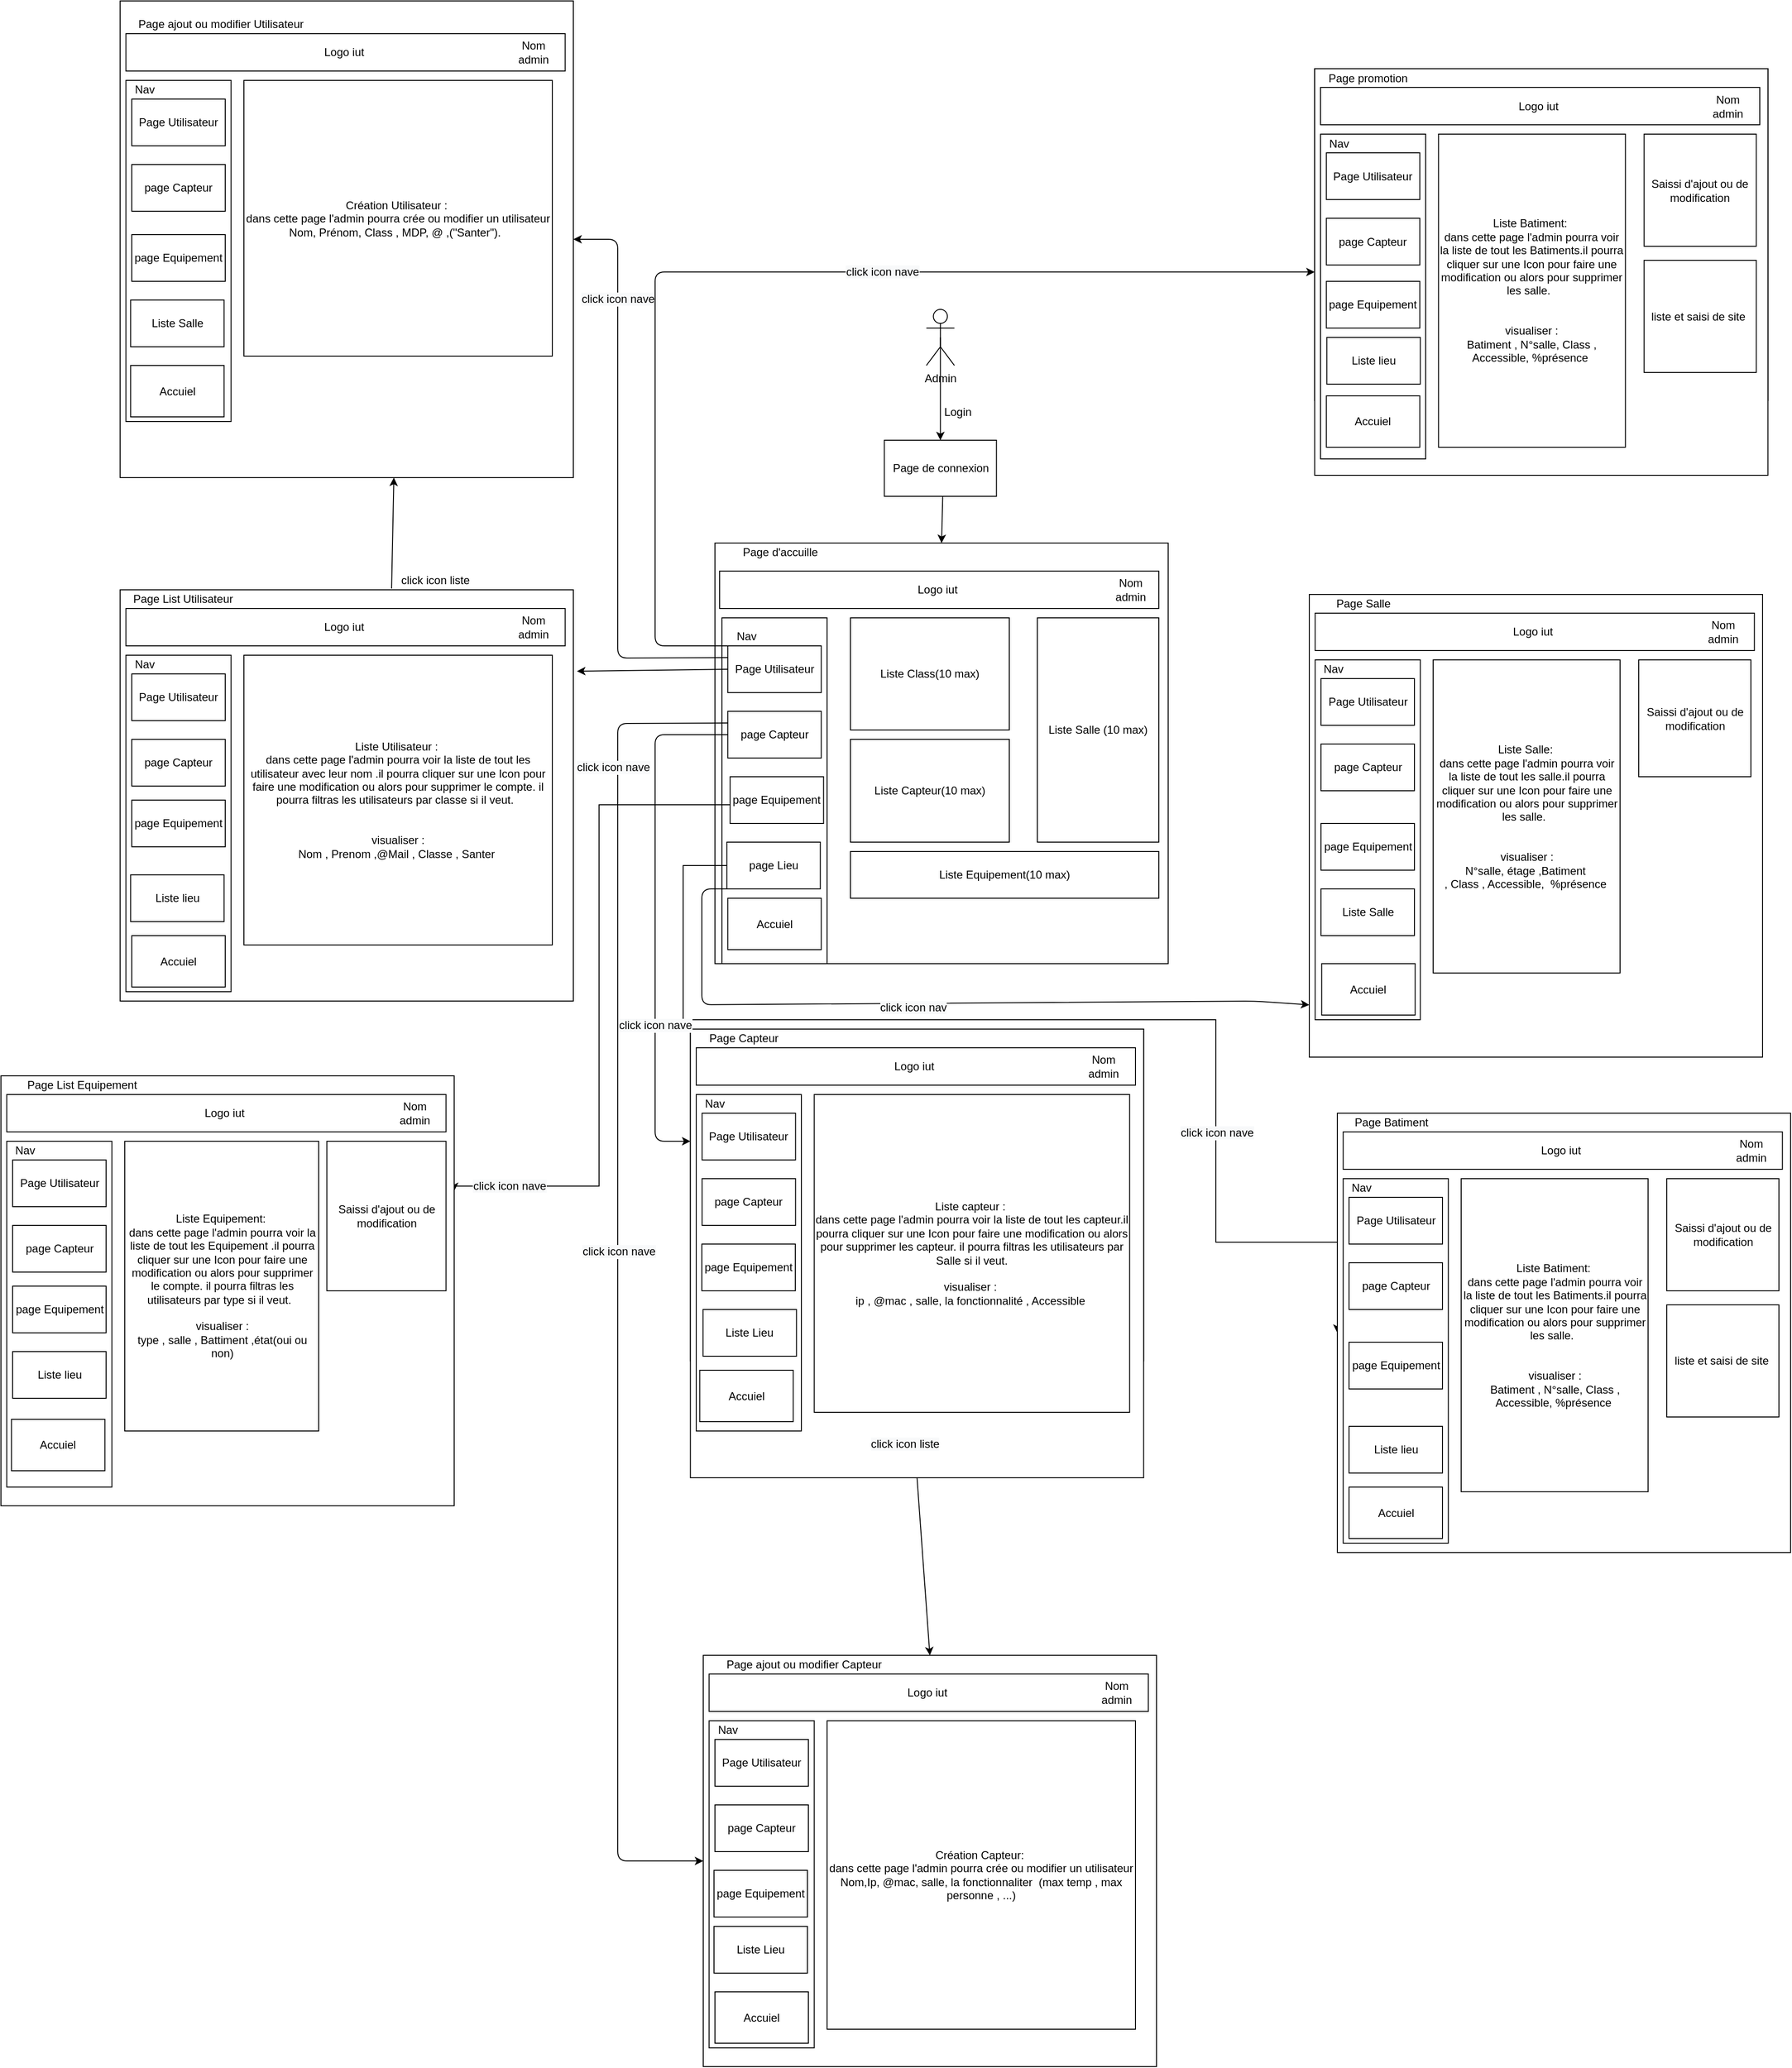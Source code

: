 <mxfile version="14.4.9" type="github" pages="2">
  <diagram id="ARH5aImlDJQzNbsXuoi2" name="Page-1">
    <mxGraphModel dx="2858" dy="2303" grid="1" gridSize="10" guides="1" tooltips="1" connect="1" arrows="1" fold="1" page="1" pageScale="1" pageWidth="827" pageHeight="1169" math="0" shadow="0">
      <root>
        <mxCell id="0" />
        <mxCell id="1" parent="0" />
        <mxCell id="mvBOg-nYU6NL9uwTwKON-1" value="Admin" style="shape=umlActor;verticalLabelPosition=bottom;verticalAlign=top;html=1;outlineConnect=0;" parent="1" vertex="1">
          <mxGeometry x="410.25" y="-60" width="30" height="60" as="geometry" />
        </mxCell>
        <mxCell id="mvBOg-nYU6NL9uwTwKON-2" value="" style="endArrow=classic;html=1;exitX=0.5;exitY=0.5;exitDx=0;exitDy=0;exitPerimeter=0;entryX=0.5;entryY=0;entryDx=0;entryDy=0;" parent="1" source="mvBOg-nYU6NL9uwTwKON-1" target="mvBOg-nYU6NL9uwTwKON-3" edge="1">
          <mxGeometry width="50" height="50" relative="1" as="geometry">
            <mxPoint x="420.25" y="350" as="sourcePoint" />
            <mxPoint x="425.25" y="80" as="targetPoint" />
          </mxGeometry>
        </mxCell>
        <mxCell id="mvBOg-nYU6NL9uwTwKON-3" value="" style="rounded=0;whiteSpace=wrap;html=1;" parent="1" vertex="1">
          <mxGeometry x="365.25" y="80" width="120" height="60" as="geometry" />
        </mxCell>
        <mxCell id="mvBOg-nYU6NL9uwTwKON-4" value="Page de connexion&amp;nbsp;" style="text;html=1;strokeColor=none;fillColor=none;align=center;verticalAlign=middle;whiteSpace=wrap;rounded=0;" parent="1" vertex="1">
          <mxGeometry x="365.25" y="80" width="125" height="60" as="geometry" />
        </mxCell>
        <mxCell id="mvBOg-nYU6NL9uwTwKON-5" value="Login" style="text;html=1;strokeColor=none;fillColor=none;align=center;verticalAlign=middle;whiteSpace=wrap;rounded=0;" parent="1" vertex="1">
          <mxGeometry x="424.25" y="40" width="40" height="20" as="geometry" />
        </mxCell>
        <mxCell id="mvBOg-nYU6NL9uwTwKON-6" value="" style="rounded=0;whiteSpace=wrap;html=1;" parent="1" vertex="1">
          <mxGeometry x="184" y="190" width="485" height="450" as="geometry" />
        </mxCell>
        <mxCell id="mvBOg-nYU6NL9uwTwKON-7" value="" style="endArrow=classic;html=1;exitX=0.5;exitY=1;exitDx=0;exitDy=0;entryX=0.5;entryY=0;entryDx=0;entryDy=0;" parent="1" source="mvBOg-nYU6NL9uwTwKON-4" target="mvBOg-nYU6NL9uwTwKON-6" edge="1">
          <mxGeometry width="50" height="50" relative="1" as="geometry">
            <mxPoint x="390" y="430" as="sourcePoint" />
            <mxPoint x="440" y="380" as="targetPoint" />
          </mxGeometry>
        </mxCell>
        <mxCell id="mvBOg-nYU6NL9uwTwKON-8" value="" style="rounded=0;whiteSpace=wrap;html=1;" parent="1" vertex="1">
          <mxGeometry x="191.5" y="270" width="112.5" height="370" as="geometry" />
        </mxCell>
        <mxCell id="mvBOg-nYU6NL9uwTwKON-9" value="Page d&#39;accuille" style="text;html=1;strokeColor=none;fillColor=none;align=center;verticalAlign=middle;whiteSpace=wrap;rounded=0;" parent="1" vertex="1">
          <mxGeometry x="209" y="190" width="90" height="20" as="geometry" />
        </mxCell>
        <mxCell id="mvBOg-nYU6NL9uwTwKON-10" value="Nav" style="text;html=1;strokeColor=none;fillColor=none;align=center;verticalAlign=middle;whiteSpace=wrap;rounded=0;" parent="1" vertex="1">
          <mxGeometry x="197.75" y="280" width="40" height="20" as="geometry" />
        </mxCell>
        <mxCell id="mvBOg-nYU6NL9uwTwKON-11" value="Page Utilisateur" style="rounded=0;whiteSpace=wrap;html=1;" parent="1" vertex="1">
          <mxGeometry x="197.75" y="300" width="100" height="50" as="geometry" />
        </mxCell>
        <mxCell id="mvBOg-nYU6NL9uwTwKON-12" value="page Capteur" style="rounded=0;whiteSpace=wrap;html=1;" parent="1" vertex="1">
          <mxGeometry x="197.75" y="370" width="100" height="50" as="geometry" />
        </mxCell>
        <mxCell id="hwvQYhv3dfhFRNOniil5-197" style="edgeStyle=orthogonalEdgeStyle;rounded=0;orthogonalLoop=1;jettySize=auto;html=1;entryX=0;entryY=0.5;entryDx=0;entryDy=0;" parent="1" source="mvBOg-nYU6NL9uwTwKON-13" target="hwvQYhv3dfhFRNOniil5-185" edge="1">
          <mxGeometry relative="1" as="geometry">
            <Array as="points">
              <mxPoint x="150" y="535" />
              <mxPoint x="150" y="700" />
              <mxPoint x="720" y="700" />
              <mxPoint x="720" y="938" />
              <mxPoint x="850" y="938" />
            </Array>
          </mxGeometry>
        </mxCell>
        <mxCell id="hwvQYhv3dfhFRNOniil5-198" value="&lt;span style=&quot;font-size: 12px ; background-color: rgb(248 , 249 , 250)&quot;&gt;click icon nave&lt;/span&gt;" style="edgeLabel;html=1;align=center;verticalAlign=middle;resizable=0;points=[];" parent="hwvQYhv3dfhFRNOniil5-197" vertex="1" connectable="0">
          <mxGeometry x="0.447" y="1" relative="1" as="geometry">
            <mxPoint as="offset" />
          </mxGeometry>
        </mxCell>
        <mxCell id="mvBOg-nYU6NL9uwTwKON-13" value="page Lieu" style="rounded=0;whiteSpace=wrap;html=1;" parent="1" vertex="1">
          <mxGeometry x="196.75" y="510" width="100" height="50" as="geometry" />
        </mxCell>
        <mxCell id="mvBOg-nYU6NL9uwTwKON-14" value="Liste Class(10 max)" style="rounded=0;whiteSpace=wrap;html=1;" parent="1" vertex="1">
          <mxGeometry x="329" y="270" width="170" height="120" as="geometry" />
        </mxCell>
        <mxCell id="mvBOg-nYU6NL9uwTwKON-15" value="Liste Salle (10 max)" style="rounded=0;whiteSpace=wrap;html=1;" parent="1" vertex="1">
          <mxGeometry x="529" y="270" width="130" height="240" as="geometry" />
        </mxCell>
        <mxCell id="mvBOg-nYU6NL9uwTwKON-16" value="Liste Capteur(10 max)" style="rounded=0;whiteSpace=wrap;html=1;" parent="1" vertex="1">
          <mxGeometry x="329" y="400" width="170" height="110" as="geometry" />
        </mxCell>
        <mxCell id="mvBOg-nYU6NL9uwTwKON-18" value="Logo iut&amp;nbsp;" style="rounded=0;whiteSpace=wrap;html=1;" parent="1" vertex="1">
          <mxGeometry x="189" y="220" width="470" height="40" as="geometry" />
        </mxCell>
        <mxCell id="mvBOg-nYU6NL9uwTwKON-19" value="Nom admin" style="text;html=1;strokeColor=none;fillColor=none;align=center;verticalAlign=middle;whiteSpace=wrap;rounded=0;" parent="1" vertex="1">
          <mxGeometry x="609" y="230" width="40" height="20" as="geometry" />
        </mxCell>
        <mxCell id="mvBOg-nYU6NL9uwTwKON-20" value="" style="endArrow=classic;html=1;exitX=0;exitY=0.5;exitDx=0;exitDy=0;entryX=1.008;entryY=0.198;entryDx=0;entryDy=0;entryPerimeter=0;" parent="1" source="mvBOg-nYU6NL9uwTwKON-11" target="hwvQYhv3dfhFRNOniil5-2" edge="1">
          <mxGeometry width="50" height="50" relative="1" as="geometry">
            <mxPoint x="390" y="520" as="sourcePoint" />
            <mxPoint x="30" y="390" as="targetPoint" />
          </mxGeometry>
        </mxCell>
        <mxCell id="mvBOg-nYU6NL9uwTwKON-21" value="" style="rounded=0;whiteSpace=wrap;html=1;" parent="1" vertex="1">
          <mxGeometry x="-452.5" y="240" width="485" height="355" as="geometry" />
        </mxCell>
        <mxCell id="mvBOg-nYU6NL9uwTwKON-22" value="" style="rounded=0;whiteSpace=wrap;html=1;" parent="1" vertex="1">
          <mxGeometry x="-446.25" y="310" width="112.5" height="240" as="geometry" />
        </mxCell>
        <mxCell id="mvBOg-nYU6NL9uwTwKON-23" value="Page Utilisateur" style="text;html=1;strokeColor=none;fillColor=none;align=center;verticalAlign=middle;whiteSpace=wrap;rounded=0;" parent="1" vertex="1">
          <mxGeometry x="-440" y="240" width="90" height="20" as="geometry" />
        </mxCell>
        <mxCell id="mvBOg-nYU6NL9uwTwKON-24" value="Nav" style="text;html=1;strokeColor=none;fillColor=none;align=center;verticalAlign=middle;whiteSpace=wrap;rounded=0;" parent="1" vertex="1">
          <mxGeometry x="-446.25" y="310" width="40" height="20" as="geometry" />
        </mxCell>
        <mxCell id="mvBOg-nYU6NL9uwTwKON-25" value="Page Utilisateur" style="rounded=0;whiteSpace=wrap;html=1;" parent="1" vertex="1">
          <mxGeometry x="-440" y="330" width="100" height="50" as="geometry" />
        </mxCell>
        <mxCell id="mvBOg-nYU6NL9uwTwKON-26" value="page Capteur" style="rounded=0;whiteSpace=wrap;html=1;" parent="1" vertex="1">
          <mxGeometry x="-440" y="400" width="100" height="50" as="geometry" />
        </mxCell>
        <mxCell id="mvBOg-nYU6NL9uwTwKON-27" value="Liste Salle" style="rounded=0;whiteSpace=wrap;html=1;" parent="1" vertex="1">
          <mxGeometry x="-440" y="480" width="100" height="50" as="geometry" />
        </mxCell>
        <mxCell id="mvBOg-nYU6NL9uwTwKON-28" value="Liste Utilisateur :&amp;nbsp;&lt;br&gt;dans cette page l&#39;admin pourra voir la liste de tout les utilisateur .il pourra cliquer sur une Icon pour faire une modification ou alors pour supprimer le compte. il pourra filtras les utilisateurs par classe si il veut.&amp;nbsp;&amp;nbsp;" style="rounded=0;whiteSpace=wrap;html=1;" parent="1" vertex="1">
          <mxGeometry x="-320" y="310" width="200" height="240" as="geometry" />
        </mxCell>
        <mxCell id="mvBOg-nYU6NL9uwTwKON-31" value="Logo iut&amp;nbsp;" style="rounded=0;whiteSpace=wrap;html=1;" parent="1" vertex="1">
          <mxGeometry x="-446.25" y="260" width="470" height="40" as="geometry" />
        </mxCell>
        <mxCell id="mvBOg-nYU6NL9uwTwKON-32" value="Nom admin" style="text;html=1;strokeColor=none;fillColor=none;align=center;verticalAlign=middle;whiteSpace=wrap;rounded=0;" parent="1" vertex="1">
          <mxGeometry x="-30" y="270" width="40" height="20" as="geometry" />
        </mxCell>
        <mxCell id="hwvQYhv3dfhFRNOniil5-1" value="Saissi d&#39;ajout ou de modification" style="rounded=0;whiteSpace=wrap;html=1;" parent="1" vertex="1">
          <mxGeometry x="-100" y="310" width="120" height="50" as="geometry" />
        </mxCell>
        <mxCell id="hwvQYhv3dfhFRNOniil5-2" value="" style="rounded=0;whiteSpace=wrap;html=1;" parent="1" vertex="1">
          <mxGeometry x="-452.5" y="240" width="485" height="440" as="geometry" />
        </mxCell>
        <mxCell id="hwvQYhv3dfhFRNOniil5-3" value="" style="rounded=0;whiteSpace=wrap;html=1;" parent="1" vertex="1">
          <mxGeometry x="-446.25" y="310" width="112.5" height="360" as="geometry" />
        </mxCell>
        <mxCell id="hwvQYhv3dfhFRNOniil5-4" value="Page List Utilisateur" style="text;html=1;strokeColor=none;fillColor=none;align=center;verticalAlign=middle;whiteSpace=wrap;rounded=0;" parent="1" vertex="1">
          <mxGeometry x="-440" y="240" width="110" height="20" as="geometry" />
        </mxCell>
        <mxCell id="hwvQYhv3dfhFRNOniil5-5" value="Nav" style="text;html=1;strokeColor=none;fillColor=none;align=center;verticalAlign=middle;whiteSpace=wrap;rounded=0;" parent="1" vertex="1">
          <mxGeometry x="-446.25" y="310" width="40" height="20" as="geometry" />
        </mxCell>
        <mxCell id="hwvQYhv3dfhFRNOniil5-6" value="Page Utilisateur" style="rounded=0;whiteSpace=wrap;html=1;" parent="1" vertex="1">
          <mxGeometry x="-440" y="330" width="100" height="50" as="geometry" />
        </mxCell>
        <mxCell id="hwvQYhv3dfhFRNOniil5-7" value="page Capteur" style="rounded=0;whiteSpace=wrap;html=1;" parent="1" vertex="1">
          <mxGeometry x="-440" y="400" width="100" height="50" as="geometry" />
        </mxCell>
        <mxCell id="hwvQYhv3dfhFRNOniil5-8" value="Liste lieu" style="rounded=0;whiteSpace=wrap;html=1;" parent="1" vertex="1">
          <mxGeometry x="-441.25" y="545" width="100" height="50" as="geometry" />
        </mxCell>
        <mxCell id="hwvQYhv3dfhFRNOniil5-9" value="Liste Utilisateur :&amp;nbsp;&lt;br&gt;dans cette page l&#39;admin pourra voir la liste de tout les utilisateur avec leur nom .il pourra cliquer sur une Icon pour faire une modification ou alors pour supprimer le compte. il pourra filtras les utilisateurs par classe si il veut.&amp;nbsp;&amp;nbsp;&lt;br&gt;&lt;br&gt;&lt;br&gt;visualiser :&lt;br&gt;Nom , Prenom ,@Mail , Classe , Santer&amp;nbsp;" style="rounded=0;whiteSpace=wrap;html=1;" parent="1" vertex="1">
          <mxGeometry x="-320" y="310" width="330" height="310" as="geometry" />
        </mxCell>
        <mxCell id="hwvQYhv3dfhFRNOniil5-10" value="Logo iut&amp;nbsp;" style="rounded=0;whiteSpace=wrap;html=1;" parent="1" vertex="1">
          <mxGeometry x="-446.25" y="260" width="470" height="40" as="geometry" />
        </mxCell>
        <mxCell id="hwvQYhv3dfhFRNOniil5-11" value="Nom admin" style="text;html=1;strokeColor=none;fillColor=none;align=center;verticalAlign=middle;whiteSpace=wrap;rounded=0;" parent="1" vertex="1">
          <mxGeometry x="-30" y="270" width="40" height="20" as="geometry" />
        </mxCell>
        <mxCell id="hwvQYhv3dfhFRNOniil5-13" value="" style="rounded=0;whiteSpace=wrap;html=1;" parent="1" vertex="1">
          <mxGeometry x="157.75" y="710" width="485" height="355" as="geometry" />
        </mxCell>
        <mxCell id="hwvQYhv3dfhFRNOniil5-14" value="" style="rounded=0;whiteSpace=wrap;html=1;" parent="1" vertex="1">
          <mxGeometry x="164" y="780" width="112.5" height="240" as="geometry" />
        </mxCell>
        <mxCell id="hwvQYhv3dfhFRNOniil5-15" value="Page Utilisateur" style="text;html=1;strokeColor=none;fillColor=none;align=center;verticalAlign=middle;whiteSpace=wrap;rounded=0;" parent="1" vertex="1">
          <mxGeometry x="170.25" y="710" width="90" height="20" as="geometry" />
        </mxCell>
        <mxCell id="hwvQYhv3dfhFRNOniil5-16" value="Nav" style="text;html=1;strokeColor=none;fillColor=none;align=center;verticalAlign=middle;whiteSpace=wrap;rounded=0;" parent="1" vertex="1">
          <mxGeometry x="164" y="780" width="40" height="20" as="geometry" />
        </mxCell>
        <mxCell id="hwvQYhv3dfhFRNOniil5-17" value="Page Utilisateur" style="rounded=0;whiteSpace=wrap;html=1;" parent="1" vertex="1">
          <mxGeometry x="170.25" y="800" width="100" height="50" as="geometry" />
        </mxCell>
        <mxCell id="hwvQYhv3dfhFRNOniil5-18" value="page Capteur" style="rounded=0;whiteSpace=wrap;html=1;" parent="1" vertex="1">
          <mxGeometry x="170.25" y="870" width="100" height="50" as="geometry" />
        </mxCell>
        <mxCell id="hwvQYhv3dfhFRNOniil5-19" value="Liste Salle" style="rounded=0;whiteSpace=wrap;html=1;" parent="1" vertex="1">
          <mxGeometry x="170.25" y="950" width="100" height="50" as="geometry" />
        </mxCell>
        <mxCell id="hwvQYhv3dfhFRNOniil5-20" value="Liste Utilisateur :&amp;nbsp;&lt;br&gt;dans cette page l&#39;admin pourra voir la liste de tout les utilisateur .il pourra cliquer sur une Icon pour faire une modification ou alors pour supprimer le compte. il pourra filtras les utilisateurs par classe si il veut.&amp;nbsp;&amp;nbsp;" style="rounded=0;whiteSpace=wrap;html=1;" parent="1" vertex="1">
          <mxGeometry x="290.25" y="780" width="200" height="240" as="geometry" />
        </mxCell>
        <mxCell id="hwvQYhv3dfhFRNOniil5-21" value="Logo iut&amp;nbsp;" style="rounded=0;whiteSpace=wrap;html=1;" parent="1" vertex="1">
          <mxGeometry x="164" y="730" width="470" height="40" as="geometry" />
        </mxCell>
        <mxCell id="hwvQYhv3dfhFRNOniil5-22" value="Nom admin" style="text;html=1;strokeColor=none;fillColor=none;align=center;verticalAlign=middle;whiteSpace=wrap;rounded=0;" parent="1" vertex="1">
          <mxGeometry x="580.25" y="740" width="40" height="20" as="geometry" />
        </mxCell>
        <mxCell id="hwvQYhv3dfhFRNOniil5-23" value="Saissi d&#39;ajout ou de modification" style="rounded=0;whiteSpace=wrap;html=1;" parent="1" vertex="1">
          <mxGeometry x="510.25" y="780" width="120" height="50" as="geometry" />
        </mxCell>
        <mxCell id="hwvQYhv3dfhFRNOniil5-24" value="" style="rounded=0;whiteSpace=wrap;html=1;" parent="1" vertex="1">
          <mxGeometry x="157.75" y="710" width="485" height="480" as="geometry" />
        </mxCell>
        <mxCell id="hwvQYhv3dfhFRNOniil5-25" value="" style="rounded=0;whiteSpace=wrap;html=1;" parent="1" vertex="1">
          <mxGeometry x="164" y="780" width="112.5" height="360" as="geometry" />
        </mxCell>
        <mxCell id="hwvQYhv3dfhFRNOniil5-26" value="Page Capteur" style="text;html=1;strokeColor=none;fillColor=none;align=center;verticalAlign=middle;whiteSpace=wrap;rounded=0;" parent="1" vertex="1">
          <mxGeometry x="170.25" y="710" width="90" height="20" as="geometry" />
        </mxCell>
        <mxCell id="hwvQYhv3dfhFRNOniil5-27" value="Nav" style="text;html=1;strokeColor=none;fillColor=none;align=center;verticalAlign=middle;whiteSpace=wrap;rounded=0;" parent="1" vertex="1">
          <mxGeometry x="164" y="780" width="40" height="20" as="geometry" />
        </mxCell>
        <mxCell id="hwvQYhv3dfhFRNOniil5-28" value="Page Utilisateur" style="rounded=0;whiteSpace=wrap;html=1;" parent="1" vertex="1">
          <mxGeometry x="170.25" y="800" width="100" height="50" as="geometry" />
        </mxCell>
        <mxCell id="hwvQYhv3dfhFRNOniil5-29" value="page Capteur" style="rounded=0;whiteSpace=wrap;html=1;" parent="1" vertex="1">
          <mxGeometry x="170.25" y="870" width="100" height="50" as="geometry" />
        </mxCell>
        <mxCell id="hwvQYhv3dfhFRNOniil5-30" value="Liste Lieu" style="rounded=0;whiteSpace=wrap;html=1;" parent="1" vertex="1">
          <mxGeometry x="171.25" y="1010" width="100" height="50" as="geometry" />
        </mxCell>
        <mxCell id="hwvQYhv3dfhFRNOniil5-31" value="Liste capteur :&amp;nbsp;&lt;br&gt;dans cette page l&#39;admin pourra voir la liste de tout les capteur.il pourra cliquer sur une Icon pour faire une modification ou alors pour supprimer les capteur. il pourra filtras les utilisateurs par Salle si il veut.&lt;br&gt;&lt;br&gt;visualiser :&amp;nbsp;&lt;br&gt;ip , @mac , salle, la fonctionnalité , Accessible&amp;nbsp;" style="rounded=0;whiteSpace=wrap;html=1;" parent="1" vertex="1">
          <mxGeometry x="290.25" y="780" width="337.5" height="340" as="geometry" />
        </mxCell>
        <mxCell id="hwvQYhv3dfhFRNOniil5-32" value="Logo iut&amp;nbsp;" style="rounded=0;whiteSpace=wrap;html=1;" parent="1" vertex="1">
          <mxGeometry x="164" y="730" width="470" height="40" as="geometry" />
        </mxCell>
        <mxCell id="hwvQYhv3dfhFRNOniil5-33" value="Nom admin" style="text;html=1;strokeColor=none;fillColor=none;align=center;verticalAlign=middle;whiteSpace=wrap;rounded=0;" parent="1" vertex="1">
          <mxGeometry x="580.25" y="740" width="40" height="20" as="geometry" />
        </mxCell>
        <mxCell id="hwvQYhv3dfhFRNOniil5-36" value="" style="endArrow=classic;html=1;exitX=0;exitY=0.5;exitDx=0;exitDy=0;entryX=0;entryY=0.25;entryDx=0;entryDy=0;" parent="1" source="mvBOg-nYU6NL9uwTwKON-12" target="hwvQYhv3dfhFRNOniil5-24" edge="1">
          <mxGeometry width="50" height="50" relative="1" as="geometry">
            <mxPoint x="80" y="640" as="sourcePoint" />
            <mxPoint x="130" y="590" as="targetPoint" />
            <Array as="points">
              <mxPoint x="120" y="395" />
              <mxPoint x="120" y="830" />
            </Array>
          </mxGeometry>
        </mxCell>
        <mxCell id="hwvQYhv3dfhFRNOniil5-113" value="&lt;span style=&quot;font-size: 12px ; background-color: rgb(248 , 249 , 250)&quot;&gt;click icon nave&lt;/span&gt;" style="edgeLabel;html=1;align=center;verticalAlign=middle;resizable=0;points=[];" parent="hwvQYhv3dfhFRNOniil5-36" vertex="1" connectable="0">
          <mxGeometry x="0.41" relative="1" as="geometry">
            <mxPoint as="offset" />
          </mxGeometry>
        </mxCell>
        <mxCell id="hwvQYhv3dfhFRNOniil5-37" value="" style="rounded=0;whiteSpace=wrap;html=1;" parent="1" vertex="1">
          <mxGeometry x="-452.5" y="-375" width="485" height="355" as="geometry" />
        </mxCell>
        <mxCell id="hwvQYhv3dfhFRNOniil5-38" value="" style="rounded=0;whiteSpace=wrap;html=1;" parent="1" vertex="1">
          <mxGeometry x="-446.25" y="-305" width="112.5" height="240" as="geometry" />
        </mxCell>
        <mxCell id="hwvQYhv3dfhFRNOniil5-39" value="Page Utilisateur" style="text;html=1;strokeColor=none;fillColor=none;align=center;verticalAlign=middle;whiteSpace=wrap;rounded=0;" parent="1" vertex="1">
          <mxGeometry x="-440" y="-375" width="90" height="20" as="geometry" />
        </mxCell>
        <mxCell id="hwvQYhv3dfhFRNOniil5-40" value="Nav" style="text;html=1;strokeColor=none;fillColor=none;align=center;verticalAlign=middle;whiteSpace=wrap;rounded=0;" parent="1" vertex="1">
          <mxGeometry x="-446.25" y="-305" width="40" height="20" as="geometry" />
        </mxCell>
        <mxCell id="hwvQYhv3dfhFRNOniil5-41" value="Page Utilisateur" style="rounded=0;whiteSpace=wrap;html=1;" parent="1" vertex="1">
          <mxGeometry x="-440" y="-285" width="100" height="50" as="geometry" />
        </mxCell>
        <mxCell id="hwvQYhv3dfhFRNOniil5-42" value="page Capteur" style="rounded=0;whiteSpace=wrap;html=1;" parent="1" vertex="1">
          <mxGeometry x="-440" y="-215" width="100" height="50" as="geometry" />
        </mxCell>
        <mxCell id="hwvQYhv3dfhFRNOniil5-43" value="Liste Salle" style="rounded=0;whiteSpace=wrap;html=1;" parent="1" vertex="1">
          <mxGeometry x="-440" y="-135" width="100" height="50" as="geometry" />
        </mxCell>
        <mxCell id="hwvQYhv3dfhFRNOniil5-44" value="Liste Utilisateur :&amp;nbsp;&lt;br&gt;dans cette page l&#39;admin pourra voir la liste de tout les utilisateur .il pourra cliquer sur une Icon pour faire une modification ou alors pour supprimer le compte. il pourra filtras les utilisateurs par classe si il veut.&amp;nbsp;&amp;nbsp;" style="rounded=0;whiteSpace=wrap;html=1;" parent="1" vertex="1">
          <mxGeometry x="-320" y="-305" width="200" height="240" as="geometry" />
        </mxCell>
        <mxCell id="hwvQYhv3dfhFRNOniil5-45" value="Logo iut&amp;nbsp;" style="rounded=0;whiteSpace=wrap;html=1;" parent="1" vertex="1">
          <mxGeometry x="-446.25" y="-355" width="470" height="40" as="geometry" />
        </mxCell>
        <mxCell id="hwvQYhv3dfhFRNOniil5-46" value="Nom admin" style="text;html=1;strokeColor=none;fillColor=none;align=center;verticalAlign=middle;whiteSpace=wrap;rounded=0;" parent="1" vertex="1">
          <mxGeometry x="-30" y="-345" width="40" height="20" as="geometry" />
        </mxCell>
        <mxCell id="hwvQYhv3dfhFRNOniil5-47" value="Saissi d&#39;ajout ou de modification" style="rounded=0;whiteSpace=wrap;html=1;" parent="1" vertex="1">
          <mxGeometry x="-100" y="-305" width="120" height="50" as="geometry" />
        </mxCell>
        <mxCell id="hwvQYhv3dfhFRNOniil5-48" value="" style="rounded=0;whiteSpace=wrap;html=1;" parent="1" vertex="1">
          <mxGeometry x="-452.5" y="-390" width="485" height="510" as="geometry" />
        </mxCell>
        <mxCell id="hwvQYhv3dfhFRNOniil5-49" value="" style="rounded=0;whiteSpace=wrap;html=1;" parent="1" vertex="1">
          <mxGeometry x="-446.25" y="-305" width="112.5" height="365" as="geometry" />
        </mxCell>
        <mxCell id="hwvQYhv3dfhFRNOniil5-50" value="Page ajout ou modifier Utilisateur" style="text;html=1;strokeColor=none;fillColor=none;align=center;verticalAlign=middle;whiteSpace=wrap;rounded=0;" parent="1" vertex="1">
          <mxGeometry x="-440" y="-375" width="191.25" height="20" as="geometry" />
        </mxCell>
        <mxCell id="hwvQYhv3dfhFRNOniil5-51" value="Nav" style="text;html=1;strokeColor=none;fillColor=none;align=center;verticalAlign=middle;whiteSpace=wrap;rounded=0;" parent="1" vertex="1">
          <mxGeometry x="-446.25" y="-305" width="40" height="20" as="geometry" />
        </mxCell>
        <mxCell id="hwvQYhv3dfhFRNOniil5-52" value="Page Utilisateur" style="rounded=0;whiteSpace=wrap;html=1;" parent="1" vertex="1">
          <mxGeometry x="-440" y="-285" width="100" height="50" as="geometry" />
        </mxCell>
        <mxCell id="hwvQYhv3dfhFRNOniil5-53" value="page Capteur" style="rounded=0;whiteSpace=wrap;html=1;" parent="1" vertex="1">
          <mxGeometry x="-440" y="-215" width="100" height="50" as="geometry" />
        </mxCell>
        <mxCell id="hwvQYhv3dfhFRNOniil5-54" value="Liste Salle" style="rounded=0;whiteSpace=wrap;html=1;" parent="1" vertex="1">
          <mxGeometry x="-441.25" y="-70" width="100" height="50" as="geometry" />
        </mxCell>
        <mxCell id="hwvQYhv3dfhFRNOniil5-55" value="Création Utilisateur :&amp;nbsp;&lt;br&gt;dans cette page l&#39;admin pourra crée ou modifier un utilisateur Nom, Prénom, Class , MDP, @ ,(&quot;Santer&quot;).&amp;nbsp;&amp;nbsp;" style="rounded=0;whiteSpace=wrap;html=1;" parent="1" vertex="1">
          <mxGeometry x="-320" y="-305" width="330" height="295" as="geometry" />
        </mxCell>
        <mxCell id="hwvQYhv3dfhFRNOniil5-56" value="Logo iut&amp;nbsp;" style="rounded=0;whiteSpace=wrap;html=1;" parent="1" vertex="1">
          <mxGeometry x="-446.25" y="-355" width="470" height="40" as="geometry" />
        </mxCell>
        <mxCell id="hwvQYhv3dfhFRNOniil5-57" value="Nom admin" style="text;html=1;strokeColor=none;fillColor=none;align=center;verticalAlign=middle;whiteSpace=wrap;rounded=0;" parent="1" vertex="1">
          <mxGeometry x="-30" y="-345" width="40" height="20" as="geometry" />
        </mxCell>
        <mxCell id="hwvQYhv3dfhFRNOniil5-58" value="" style="endArrow=classic;html=1;exitX=0;exitY=0.25;exitDx=0;exitDy=0;entryX=1;entryY=0.5;entryDx=0;entryDy=0;" parent="1" source="mvBOg-nYU6NL9uwTwKON-11" target="hwvQYhv3dfhFRNOniil5-48" edge="1">
          <mxGeometry width="50" height="50" relative="1" as="geometry">
            <mxPoint x="178.75" y="405" as="sourcePoint" />
            <mxPoint x="42.015" y="403.005" as="targetPoint" />
            <Array as="points">
              <mxPoint x="80" y="313" />
              <mxPoint x="80" y="-135" />
            </Array>
          </mxGeometry>
        </mxCell>
        <mxCell id="RcjOclbqkBx9WkXxXYVM-35" value="&lt;span style=&quot;font-size: 12px ; background-color: rgb(248 , 249 , 250)&quot;&gt;click icon nave&lt;/span&gt;" style="edgeLabel;html=1;align=center;verticalAlign=middle;resizable=0;points=[];" vertex="1" connectable="0" parent="hwvQYhv3dfhFRNOniil5-58">
          <mxGeometry x="0.637" relative="1" as="geometry">
            <mxPoint as="offset" />
          </mxGeometry>
        </mxCell>
        <mxCell id="hwvQYhv3dfhFRNOniil5-59" value="" style="endArrow=classic;html=1;exitX=0.599;exitY=-0.003;exitDx=0;exitDy=0;exitPerimeter=0;entryX=0.604;entryY=1;entryDx=0;entryDy=0;entryPerimeter=0;" parent="1" source="hwvQYhv3dfhFRNOniil5-2" target="hwvQYhv3dfhFRNOniil5-48" edge="1">
          <mxGeometry width="50" height="50" relative="1" as="geometry">
            <mxPoint x="40" y="290" as="sourcePoint" />
            <mxPoint x="90" y="240" as="targetPoint" />
          </mxGeometry>
        </mxCell>
        <mxCell id="hwvQYhv3dfhFRNOniil5-60" value="" style="rounded=0;whiteSpace=wrap;html=1;" parent="1" vertex="1">
          <mxGeometry x="820" y="245" width="485" height="355" as="geometry" />
        </mxCell>
        <mxCell id="hwvQYhv3dfhFRNOniil5-61" value="" style="rounded=0;whiteSpace=wrap;html=1;" parent="1" vertex="1">
          <mxGeometry x="826.25" y="315" width="112.5" height="240" as="geometry" />
        </mxCell>
        <mxCell id="hwvQYhv3dfhFRNOniil5-62" value="Page Utilisateur" style="text;html=1;strokeColor=none;fillColor=none;align=center;verticalAlign=middle;whiteSpace=wrap;rounded=0;" parent="1" vertex="1">
          <mxGeometry x="832.5" y="245" width="90" height="20" as="geometry" />
        </mxCell>
        <mxCell id="hwvQYhv3dfhFRNOniil5-63" value="Nav" style="text;html=1;strokeColor=none;fillColor=none;align=center;verticalAlign=middle;whiteSpace=wrap;rounded=0;" parent="1" vertex="1">
          <mxGeometry x="826.25" y="315" width="40" height="20" as="geometry" />
        </mxCell>
        <mxCell id="hwvQYhv3dfhFRNOniil5-64" value="Page Utilisateur" style="rounded=0;whiteSpace=wrap;html=1;" parent="1" vertex="1">
          <mxGeometry x="832.5" y="335" width="100" height="50" as="geometry" />
        </mxCell>
        <mxCell id="hwvQYhv3dfhFRNOniil5-65" value="page Capteur" style="rounded=0;whiteSpace=wrap;html=1;" parent="1" vertex="1">
          <mxGeometry x="832.5" y="405" width="100" height="50" as="geometry" />
        </mxCell>
        <mxCell id="hwvQYhv3dfhFRNOniil5-66" value="Liste Salle" style="rounded=0;whiteSpace=wrap;html=1;" parent="1" vertex="1">
          <mxGeometry x="832.5" y="485" width="100" height="50" as="geometry" />
        </mxCell>
        <mxCell id="hwvQYhv3dfhFRNOniil5-67" value="Liste Utilisateur :&amp;nbsp;&lt;br&gt;dans cette page l&#39;admin pourra voir la liste de tout les utilisateur .il pourra cliquer sur une Icon pour faire une modification ou alors pour supprimer le compte. il pourra filtras les utilisateurs par classe si il veut.&amp;nbsp;&amp;nbsp;" style="rounded=0;whiteSpace=wrap;html=1;" parent="1" vertex="1">
          <mxGeometry x="952.5" y="315" width="200" height="240" as="geometry" />
        </mxCell>
        <mxCell id="hwvQYhv3dfhFRNOniil5-68" value="Logo iut&amp;nbsp;" style="rounded=0;whiteSpace=wrap;html=1;" parent="1" vertex="1">
          <mxGeometry x="826.25" y="265" width="470" height="40" as="geometry" />
        </mxCell>
        <mxCell id="hwvQYhv3dfhFRNOniil5-69" value="Nom admin" style="text;html=1;strokeColor=none;fillColor=none;align=center;verticalAlign=middle;whiteSpace=wrap;rounded=0;" parent="1" vertex="1">
          <mxGeometry x="1242.5" y="275" width="40" height="20" as="geometry" />
        </mxCell>
        <mxCell id="hwvQYhv3dfhFRNOniil5-70" value="Saissi d&#39;ajout ou de modification" style="rounded=0;whiteSpace=wrap;html=1;" parent="1" vertex="1">
          <mxGeometry x="1172.5" y="315" width="120" height="50" as="geometry" />
        </mxCell>
        <mxCell id="hwvQYhv3dfhFRNOniil5-71" value="" style="rounded=0;whiteSpace=wrap;html=1;" parent="1" vertex="1">
          <mxGeometry x="820" y="245" width="485" height="495" as="geometry" />
        </mxCell>
        <mxCell id="hwvQYhv3dfhFRNOniil5-72" value="" style="rounded=0;whiteSpace=wrap;html=1;" parent="1" vertex="1">
          <mxGeometry x="826.25" y="315" width="112.5" height="385" as="geometry" />
        </mxCell>
        <mxCell id="hwvQYhv3dfhFRNOniil5-73" value="Page Salle" style="text;html=1;strokeColor=none;fillColor=none;align=center;verticalAlign=middle;whiteSpace=wrap;rounded=0;" parent="1" vertex="1">
          <mxGeometry x="832.5" y="245" width="90" height="20" as="geometry" />
        </mxCell>
        <mxCell id="hwvQYhv3dfhFRNOniil5-74" value="Nav" style="text;html=1;strokeColor=none;fillColor=none;align=center;verticalAlign=middle;whiteSpace=wrap;rounded=0;" parent="1" vertex="1">
          <mxGeometry x="826.25" y="315" width="40" height="20" as="geometry" />
        </mxCell>
        <mxCell id="hwvQYhv3dfhFRNOniil5-75" value="Page Utilisateur" style="rounded=0;whiteSpace=wrap;html=1;" parent="1" vertex="1">
          <mxGeometry x="832.5" y="335" width="100" height="50" as="geometry" />
        </mxCell>
        <mxCell id="hwvQYhv3dfhFRNOniil5-76" value="page Capteur" style="rounded=0;whiteSpace=wrap;html=1;" parent="1" vertex="1">
          <mxGeometry x="832.5" y="405" width="100" height="50" as="geometry" />
        </mxCell>
        <mxCell id="hwvQYhv3dfhFRNOniil5-77" value="Liste Salle" style="rounded=0;whiteSpace=wrap;html=1;" parent="1" vertex="1">
          <mxGeometry x="832.5" y="560" width="100" height="50" as="geometry" />
        </mxCell>
        <mxCell id="hwvQYhv3dfhFRNOniil5-78" value="Liste Salle:&amp;nbsp;&lt;br&gt;dans cette page l&#39;admin pourra voir la liste de tout les salle.il pourra cliquer sur une Icon pour faire une modification ou alors pour supprimer les salle.&amp;nbsp;&amp;nbsp;&lt;br&gt;&lt;br&gt;&lt;br&gt;visualiser :&lt;br&gt;N°salle, étage ,Batiment&amp;nbsp;&lt;br&gt;, Class , Accessible,&amp;nbsp; %présence&amp;nbsp;" style="rounded=0;whiteSpace=wrap;html=1;" parent="1" vertex="1">
          <mxGeometry x="952.5" y="315" width="200" height="335" as="geometry" />
        </mxCell>
        <mxCell id="hwvQYhv3dfhFRNOniil5-79" value="Logo iut&amp;nbsp;" style="rounded=0;whiteSpace=wrap;html=1;" parent="1" vertex="1">
          <mxGeometry x="826.25" y="265" width="470" height="40" as="geometry" />
        </mxCell>
        <mxCell id="hwvQYhv3dfhFRNOniil5-80" value="Nom admin" style="text;html=1;strokeColor=none;fillColor=none;align=center;verticalAlign=middle;whiteSpace=wrap;rounded=0;" parent="1" vertex="1">
          <mxGeometry x="1242.5" y="275" width="40" height="20" as="geometry" />
        </mxCell>
        <mxCell id="hwvQYhv3dfhFRNOniil5-81" value="Saissi d&#39;ajout ou de modification" style="rounded=0;whiteSpace=wrap;html=1;" parent="1" vertex="1">
          <mxGeometry x="1172.5" y="315" width="120" height="125" as="geometry" />
        </mxCell>
        <mxCell id="hwvQYhv3dfhFRNOniil5-82" value="" style="endArrow=classic;html=1;exitX=0;exitY=1;exitDx=0;exitDy=0;entryX=0;entryY=0.887;entryDx=0;entryDy=0;entryPerimeter=0;" parent="1" source="mvBOg-nYU6NL9uwTwKON-13" target="hwvQYhv3dfhFRNOniil5-71" edge="1">
          <mxGeometry width="50" height="50" relative="1" as="geometry">
            <mxPoint x="280" y="730" as="sourcePoint" />
            <mxPoint x="330" y="680" as="targetPoint" />
            <Array as="points">
              <mxPoint x="170" y="560" />
              <mxPoint x="170" y="684" />
              <mxPoint x="760" y="680" />
            </Array>
          </mxGeometry>
        </mxCell>
        <mxCell id="hwvQYhv3dfhFRNOniil5-118" value="&lt;span style=&quot;font-size: 12px ; background-color: rgb(248 , 249 , 250)&quot;&gt;click icon nav&lt;/span&gt;" style="edgeLabel;html=1;align=center;verticalAlign=middle;resizable=0;points=[];" parent="hwvQYhv3dfhFRNOniil5-82" vertex="1" connectable="0">
          <mxGeometry x="-0.06" y="-4" relative="1" as="geometry">
            <mxPoint as="offset" />
          </mxGeometry>
        </mxCell>
        <mxCell id="hwvQYhv3dfhFRNOniil5-87" value="click icon liste" style="text;html=1;strokeColor=none;fillColor=none;align=center;verticalAlign=middle;whiteSpace=wrap;rounded=0;" parent="1" vertex="1">
          <mxGeometry x="-160" y="220" width="90" height="20" as="geometry" />
        </mxCell>
        <mxCell id="hwvQYhv3dfhFRNOniil5-88" value="" style="rounded=0;whiteSpace=wrap;html=1;" parent="1" vertex="1">
          <mxGeometry x="171.5" y="1380" width="485" height="355" as="geometry" />
        </mxCell>
        <mxCell id="hwvQYhv3dfhFRNOniil5-89" value="" style="rounded=0;whiteSpace=wrap;html=1;" parent="1" vertex="1">
          <mxGeometry x="177.75" y="1450" width="112.5" height="240" as="geometry" />
        </mxCell>
        <mxCell id="hwvQYhv3dfhFRNOniil5-90" value="Page Utilisateur" style="text;html=1;strokeColor=none;fillColor=none;align=center;verticalAlign=middle;whiteSpace=wrap;rounded=0;" parent="1" vertex="1">
          <mxGeometry x="184" y="1380" width="90" height="20" as="geometry" />
        </mxCell>
        <mxCell id="hwvQYhv3dfhFRNOniil5-91" value="Nav" style="text;html=1;strokeColor=none;fillColor=none;align=center;verticalAlign=middle;whiteSpace=wrap;rounded=0;" parent="1" vertex="1">
          <mxGeometry x="177.75" y="1450" width="40" height="20" as="geometry" />
        </mxCell>
        <mxCell id="hwvQYhv3dfhFRNOniil5-92" value="Page Utilisateur" style="rounded=0;whiteSpace=wrap;html=1;" parent="1" vertex="1">
          <mxGeometry x="184" y="1470" width="100" height="50" as="geometry" />
        </mxCell>
        <mxCell id="hwvQYhv3dfhFRNOniil5-93" value="page Capteur" style="rounded=0;whiteSpace=wrap;html=1;" parent="1" vertex="1">
          <mxGeometry x="184" y="1540" width="100" height="50" as="geometry" />
        </mxCell>
        <mxCell id="hwvQYhv3dfhFRNOniil5-94" value="Liste Salle" style="rounded=0;whiteSpace=wrap;html=1;" parent="1" vertex="1">
          <mxGeometry x="184" y="1620" width="100" height="50" as="geometry" />
        </mxCell>
        <mxCell id="hwvQYhv3dfhFRNOniil5-95" value="Liste Utilisateur :&amp;nbsp;&lt;br&gt;dans cette page l&#39;admin pourra voir la liste de tout les utilisateur .il pourra cliquer sur une Icon pour faire une modification ou alors pour supprimer le compte. il pourra filtras les utilisateurs par classe si il veut.&amp;nbsp;&amp;nbsp;" style="rounded=0;whiteSpace=wrap;html=1;" parent="1" vertex="1">
          <mxGeometry x="304" y="1450" width="200" height="240" as="geometry" />
        </mxCell>
        <mxCell id="hwvQYhv3dfhFRNOniil5-96" value="Logo iut&amp;nbsp;" style="rounded=0;whiteSpace=wrap;html=1;" parent="1" vertex="1">
          <mxGeometry x="177.75" y="1400" width="470" height="40" as="geometry" />
        </mxCell>
        <mxCell id="hwvQYhv3dfhFRNOniil5-97" value="Nom admin" style="text;html=1;strokeColor=none;fillColor=none;align=center;verticalAlign=middle;whiteSpace=wrap;rounded=0;" parent="1" vertex="1">
          <mxGeometry x="594" y="1410" width="40" height="20" as="geometry" />
        </mxCell>
        <mxCell id="hwvQYhv3dfhFRNOniil5-98" value="Saissi d&#39;ajout ou de modification" style="rounded=0;whiteSpace=wrap;html=1;" parent="1" vertex="1">
          <mxGeometry x="524" y="1450" width="120" height="50" as="geometry" />
        </mxCell>
        <mxCell id="hwvQYhv3dfhFRNOniil5-99" value="" style="rounded=0;whiteSpace=wrap;html=1;" parent="1" vertex="1">
          <mxGeometry x="171.5" y="1380" width="485" height="440" as="geometry" />
        </mxCell>
        <mxCell id="hwvQYhv3dfhFRNOniil5-100" value="" style="rounded=0;whiteSpace=wrap;html=1;" parent="1" vertex="1">
          <mxGeometry x="177.75" y="1450" width="112.5" height="350" as="geometry" />
        </mxCell>
        <mxCell id="hwvQYhv3dfhFRNOniil5-101" value="Page ajout ou modifier Capteur" style="text;html=1;strokeColor=none;fillColor=none;align=center;verticalAlign=middle;whiteSpace=wrap;rounded=0;" parent="1" vertex="1">
          <mxGeometry x="184" y="1380" width="191.25" height="20" as="geometry" />
        </mxCell>
        <mxCell id="hwvQYhv3dfhFRNOniil5-102" value="Nav" style="text;html=1;strokeColor=none;fillColor=none;align=center;verticalAlign=middle;whiteSpace=wrap;rounded=0;" parent="1" vertex="1">
          <mxGeometry x="177.75" y="1450" width="40" height="20" as="geometry" />
        </mxCell>
        <mxCell id="hwvQYhv3dfhFRNOniil5-103" value="Page Utilisateur" style="rounded=0;whiteSpace=wrap;html=1;" parent="1" vertex="1">
          <mxGeometry x="184" y="1470" width="100" height="50" as="geometry" />
        </mxCell>
        <mxCell id="hwvQYhv3dfhFRNOniil5-104" value="page Capteur" style="rounded=0;whiteSpace=wrap;html=1;" parent="1" vertex="1">
          <mxGeometry x="184" y="1540" width="100" height="50" as="geometry" />
        </mxCell>
        <mxCell id="hwvQYhv3dfhFRNOniil5-105" value="Liste Lieu" style="rounded=0;whiteSpace=wrap;html=1;" parent="1" vertex="1">
          <mxGeometry x="183" y="1670" width="100" height="50" as="geometry" />
        </mxCell>
        <mxCell id="hwvQYhv3dfhFRNOniil5-106" value="Création Capteur:&amp;nbsp;&lt;br&gt;dans cette page l&#39;admin pourra crée ou modifier un utilisateur Nom,Ip, @mac, salle, la fonctionnaliter&amp;nbsp; (max temp , max personne , ...)" style="rounded=0;whiteSpace=wrap;html=1;" parent="1" vertex="1">
          <mxGeometry x="304" y="1450" width="330" height="330" as="geometry" />
        </mxCell>
        <mxCell id="hwvQYhv3dfhFRNOniil5-107" value="Logo iut&amp;nbsp;" style="rounded=0;whiteSpace=wrap;html=1;" parent="1" vertex="1">
          <mxGeometry x="177.75" y="1400" width="470" height="40" as="geometry" />
        </mxCell>
        <mxCell id="hwvQYhv3dfhFRNOniil5-108" value="Nom admin" style="text;html=1;strokeColor=none;fillColor=none;align=center;verticalAlign=middle;whiteSpace=wrap;rounded=0;" parent="1" vertex="1">
          <mxGeometry x="594" y="1410" width="40" height="20" as="geometry" />
        </mxCell>
        <mxCell id="hwvQYhv3dfhFRNOniil5-109" value="" style="endArrow=classic;html=1;exitX=0.5;exitY=1;exitDx=0;exitDy=0;entryX=0.5;entryY=0;entryDx=0;entryDy=0;" parent="1" source="hwvQYhv3dfhFRNOniil5-24" target="hwvQYhv3dfhFRNOniil5-99" edge="1">
          <mxGeometry width="50" height="50" relative="1" as="geometry">
            <mxPoint x="176.5" y="455" as="sourcePoint" />
            <mxPoint x="39.765" y="453.005" as="targetPoint" />
            <Array as="points" />
          </mxGeometry>
        </mxCell>
        <mxCell id="hwvQYhv3dfhFRNOniil5-112" value="" style="endArrow=classic;html=1;exitX=0;exitY=0.25;exitDx=0;exitDy=0;entryX=0;entryY=0.5;entryDx=0;entryDy=0;" parent="1" source="mvBOg-nYU6NL9uwTwKON-12" target="hwvQYhv3dfhFRNOniil5-99" edge="1">
          <mxGeometry width="50" height="50" relative="1" as="geometry">
            <mxPoint x="178.75" y="475" as="sourcePoint" />
            <mxPoint x="170" y="758.75" as="targetPoint" />
            <Array as="points">
              <mxPoint x="80" y="383" />
              <mxPoint x="80" y="1600" />
            </Array>
          </mxGeometry>
        </mxCell>
        <mxCell id="hwvQYhv3dfhFRNOniil5-114" value="&lt;span style=&quot;font-size: 12px ; background-color: rgb(248 , 249 , 250)&quot;&gt;click icon nave&lt;/span&gt;" style="edgeLabel;html=1;align=center;verticalAlign=middle;resizable=0;points=[];" parent="hwvQYhv3dfhFRNOniil5-112" vertex="1" connectable="0">
          <mxGeometry x="-0.042" y="1" relative="1" as="geometry">
            <mxPoint as="offset" />
          </mxGeometry>
        </mxCell>
        <mxCell id="RcjOclbqkBx9WkXxXYVM-48" value="&lt;span style=&quot;font-size: 12px ; background-color: rgb(248 , 249 , 250)&quot;&gt;click icon nave&lt;/span&gt;" style="edgeLabel;html=1;align=center;verticalAlign=middle;resizable=0;points=[];" vertex="1" connectable="0" parent="hwvQYhv3dfhFRNOniil5-112">
          <mxGeometry x="-0.769" y="-5" relative="1" as="geometry">
            <mxPoint as="offset" />
          </mxGeometry>
        </mxCell>
        <mxCell id="hwvQYhv3dfhFRNOniil5-115" value="&lt;span style=&quot;color: rgb(0, 0, 0); font-family: helvetica; font-size: 12px; font-style: normal; font-weight: 400; letter-spacing: normal; text-align: center; text-indent: 0px; text-transform: none; word-spacing: 0px; background-color: rgb(248, 249, 250); display: inline; float: none;&quot;&gt;click icon liste&lt;/span&gt;" style="text;whiteSpace=wrap;html=1;" parent="1" vertex="1">
          <mxGeometry x="349" y="1140" width="100" height="30" as="geometry" />
        </mxCell>
        <mxCell id="hwvQYhv3dfhFRNOniil5-149" style="edgeStyle=orthogonalEdgeStyle;rounded=0;orthogonalLoop=1;jettySize=auto;html=1;entryX=1;entryY=0.268;entryDx=0;entryDy=0;entryPerimeter=0;" parent="1" source="hwvQYhv3dfhFRNOniil5-119" target="hwvQYhv3dfhFRNOniil5-138" edge="1">
          <mxGeometry relative="1" as="geometry">
            <Array as="points">
              <mxPoint x="60" y="470" />
              <mxPoint x="60" y="878" />
              <mxPoint x="-95" y="878" />
            </Array>
          </mxGeometry>
        </mxCell>
        <mxCell id="hwvQYhv3dfhFRNOniil5-150" value="&lt;span style=&quot;font-size: 12px ; background-color: rgb(248 , 249 , 250)&quot;&gt;click icon nave&lt;/span&gt;" style="edgeLabel;html=1;align=center;verticalAlign=middle;resizable=0;points=[];" parent="hwvQYhv3dfhFRNOniil5-149" vertex="1" connectable="0">
          <mxGeometry x="0.819" relative="1" as="geometry">
            <mxPoint as="offset" />
          </mxGeometry>
        </mxCell>
        <mxCell id="hwvQYhv3dfhFRNOniil5-119" value="page Equipement" style="rounded=0;whiteSpace=wrap;html=1;" parent="1" vertex="1">
          <mxGeometry x="200.25" y="440" width="100" height="50" as="geometry" />
        </mxCell>
        <mxCell id="hwvQYhv3dfhFRNOniil5-120" value="Liste Equipement(10 max)" style="rounded=0;whiteSpace=wrap;html=1;" parent="1" vertex="1">
          <mxGeometry x="329" y="520" width="330" height="50" as="geometry" />
        </mxCell>
        <mxCell id="hwvQYhv3dfhFRNOniil5-121" value="page Equipement" style="rounded=0;whiteSpace=wrap;html=1;" parent="1" vertex="1">
          <mxGeometry x="832.5" y="490" width="100" height="50" as="geometry" />
        </mxCell>
        <mxCell id="hwvQYhv3dfhFRNOniil5-123" value="page Equipement" style="rounded=0;whiteSpace=wrap;html=1;" parent="1" vertex="1">
          <mxGeometry x="170" y="940" width="100" height="50" as="geometry" />
        </mxCell>
        <mxCell id="hwvQYhv3dfhFRNOniil5-124" value="page Equipement" style="rounded=0;whiteSpace=wrap;html=1;" parent="1" vertex="1">
          <mxGeometry x="183" y="1610" width="100" height="50" as="geometry" />
        </mxCell>
        <mxCell id="hwvQYhv3dfhFRNOniil5-125" value="page Equipement" style="rounded=0;whiteSpace=wrap;html=1;" parent="1" vertex="1">
          <mxGeometry x="-440" y="465" width="100" height="50" as="geometry" />
        </mxCell>
        <mxCell id="hwvQYhv3dfhFRNOniil5-126" value="page Equipement" style="rounded=0;whiteSpace=wrap;html=1;" parent="1" vertex="1">
          <mxGeometry x="-440" y="-140" width="100" height="50" as="geometry" />
        </mxCell>
        <mxCell id="hwvQYhv3dfhFRNOniil5-127" value="" style="rounded=0;whiteSpace=wrap;html=1;" parent="1" vertex="1">
          <mxGeometry x="-580" y="760" width="485" height="355" as="geometry" />
        </mxCell>
        <mxCell id="hwvQYhv3dfhFRNOniil5-128" value="" style="rounded=0;whiteSpace=wrap;html=1;" parent="1" vertex="1">
          <mxGeometry x="-573.75" y="830" width="112.5" height="240" as="geometry" />
        </mxCell>
        <mxCell id="hwvQYhv3dfhFRNOniil5-129" value="Page Utilisateur" style="text;html=1;strokeColor=none;fillColor=none;align=center;verticalAlign=middle;whiteSpace=wrap;rounded=0;" parent="1" vertex="1">
          <mxGeometry x="-567.5" y="760" width="90" height="20" as="geometry" />
        </mxCell>
        <mxCell id="hwvQYhv3dfhFRNOniil5-130" value="Nav" style="text;html=1;strokeColor=none;fillColor=none;align=center;verticalAlign=middle;whiteSpace=wrap;rounded=0;" parent="1" vertex="1">
          <mxGeometry x="-573.75" y="830" width="40" height="20" as="geometry" />
        </mxCell>
        <mxCell id="hwvQYhv3dfhFRNOniil5-131" value="Page Utilisateur" style="rounded=0;whiteSpace=wrap;html=1;" parent="1" vertex="1">
          <mxGeometry x="-567.5" y="850" width="100" height="50" as="geometry" />
        </mxCell>
        <mxCell id="hwvQYhv3dfhFRNOniil5-132" value="page Capteur" style="rounded=0;whiteSpace=wrap;html=1;" parent="1" vertex="1">
          <mxGeometry x="-567.5" y="920" width="100" height="50" as="geometry" />
        </mxCell>
        <mxCell id="hwvQYhv3dfhFRNOniil5-133" value="Liste Salle" style="rounded=0;whiteSpace=wrap;html=1;" parent="1" vertex="1">
          <mxGeometry x="-567.5" y="1000" width="100" height="50" as="geometry" />
        </mxCell>
        <mxCell id="hwvQYhv3dfhFRNOniil5-134" value="Liste Utilisateur :&amp;nbsp;&lt;br&gt;dans cette page l&#39;admin pourra voir la liste de tout les utilisateur .il pourra cliquer sur une Icon pour faire une modification ou alors pour supprimer le compte. il pourra filtras les utilisateurs par classe si il veut.&amp;nbsp;&amp;nbsp;" style="rounded=0;whiteSpace=wrap;html=1;" parent="1" vertex="1">
          <mxGeometry x="-447.5" y="830" width="200" height="240" as="geometry" />
        </mxCell>
        <mxCell id="hwvQYhv3dfhFRNOniil5-135" value="Logo iut&amp;nbsp;" style="rounded=0;whiteSpace=wrap;html=1;" parent="1" vertex="1">
          <mxGeometry x="-573.75" y="780" width="470" height="40" as="geometry" />
        </mxCell>
        <mxCell id="hwvQYhv3dfhFRNOniil5-136" value="Nom admin" style="text;html=1;strokeColor=none;fillColor=none;align=center;verticalAlign=middle;whiteSpace=wrap;rounded=0;" parent="1" vertex="1">
          <mxGeometry x="-157.5" y="790" width="40" height="20" as="geometry" />
        </mxCell>
        <mxCell id="hwvQYhv3dfhFRNOniil5-137" value="Saissi d&#39;ajout ou de modification" style="rounded=0;whiteSpace=wrap;html=1;" parent="1" vertex="1">
          <mxGeometry x="-227.5" y="830" width="120" height="50" as="geometry" />
        </mxCell>
        <mxCell id="hwvQYhv3dfhFRNOniil5-138" value="" style="rounded=0;whiteSpace=wrap;html=1;" parent="1" vertex="1">
          <mxGeometry x="-580" y="760" width="485" height="460" as="geometry" />
        </mxCell>
        <mxCell id="hwvQYhv3dfhFRNOniil5-139" value="" style="rounded=0;whiteSpace=wrap;html=1;" parent="1" vertex="1">
          <mxGeometry x="-573.75" y="830" width="112.5" height="370" as="geometry" />
        </mxCell>
        <mxCell id="hwvQYhv3dfhFRNOniil5-140" value="Page List Equipement" style="text;html=1;strokeColor=none;fillColor=none;align=center;verticalAlign=middle;whiteSpace=wrap;rounded=0;" parent="1" vertex="1">
          <mxGeometry x="-567.5" y="760" width="147.5" height="20" as="geometry" />
        </mxCell>
        <mxCell id="hwvQYhv3dfhFRNOniil5-141" value="Nav" style="text;html=1;strokeColor=none;fillColor=none;align=center;verticalAlign=middle;whiteSpace=wrap;rounded=0;" parent="1" vertex="1">
          <mxGeometry x="-573.75" y="830" width="40" height="20" as="geometry" />
        </mxCell>
        <mxCell id="hwvQYhv3dfhFRNOniil5-142" value="Page Utilisateur" style="rounded=0;whiteSpace=wrap;html=1;" parent="1" vertex="1">
          <mxGeometry x="-567.5" y="850" width="100" height="50" as="geometry" />
        </mxCell>
        <mxCell id="hwvQYhv3dfhFRNOniil5-143" value="page Capteur" style="rounded=0;whiteSpace=wrap;html=1;" parent="1" vertex="1">
          <mxGeometry x="-567.5" y="920" width="100" height="50" as="geometry" />
        </mxCell>
        <mxCell id="hwvQYhv3dfhFRNOniil5-144" value="Liste lieu" style="rounded=0;whiteSpace=wrap;html=1;" parent="1" vertex="1">
          <mxGeometry x="-567.5" y="1055" width="100" height="50" as="geometry" />
        </mxCell>
        <mxCell id="hwvQYhv3dfhFRNOniil5-145" value="Liste Equipement:&amp;nbsp;&lt;br&gt;dans cette page l&#39;admin pourra voir la liste de tout les Equipement&amp;nbsp;.il pourra cliquer sur une Icon pour faire une modification ou alors pour supprimer le compte. il pourra filtras les utilisateurs par type si il veut.&amp;nbsp;&amp;nbsp;&lt;br&gt;&lt;br&gt;visualiser :&lt;br&gt;type , salle , Battiment ,état(oui ou non)" style="rounded=0;whiteSpace=wrap;html=1;" parent="1" vertex="1">
          <mxGeometry x="-447.5" y="830" width="207.5" height="310" as="geometry" />
        </mxCell>
        <mxCell id="hwvQYhv3dfhFRNOniil5-146" value="Logo iut&amp;nbsp;" style="rounded=0;whiteSpace=wrap;html=1;" parent="1" vertex="1">
          <mxGeometry x="-573.75" y="780" width="470" height="40" as="geometry" />
        </mxCell>
        <mxCell id="hwvQYhv3dfhFRNOniil5-147" value="Nom admin" style="text;html=1;strokeColor=none;fillColor=none;align=center;verticalAlign=middle;whiteSpace=wrap;rounded=0;" parent="1" vertex="1">
          <mxGeometry x="-157.5" y="790" width="40" height="20" as="geometry" />
        </mxCell>
        <mxCell id="hwvQYhv3dfhFRNOniil5-148" value="page Equipement" style="rounded=0;whiteSpace=wrap;html=1;" parent="1" vertex="1">
          <mxGeometry x="-567.5" y="985" width="100" height="50" as="geometry" />
        </mxCell>
        <mxCell id="hwvQYhv3dfhFRNOniil5-173" value="Saissi d&#39;ajout ou de modification" style="rounded=0;whiteSpace=wrap;html=1;" parent="1" vertex="1">
          <mxGeometry x="-231.25" y="830" width="127.5" height="160" as="geometry" />
        </mxCell>
        <mxCell id="hwvQYhv3dfhFRNOniil5-174" value="" style="rounded=0;whiteSpace=wrap;html=1;" parent="1" vertex="1">
          <mxGeometry x="850" y="800" width="485" height="355" as="geometry" />
        </mxCell>
        <mxCell id="hwvQYhv3dfhFRNOniil5-175" value="" style="rounded=0;whiteSpace=wrap;html=1;" parent="1" vertex="1">
          <mxGeometry x="856.25" y="870" width="112.5" height="240" as="geometry" />
        </mxCell>
        <mxCell id="hwvQYhv3dfhFRNOniil5-176" value="Page Utilisateur" style="text;html=1;strokeColor=none;fillColor=none;align=center;verticalAlign=middle;whiteSpace=wrap;rounded=0;" parent="1" vertex="1">
          <mxGeometry x="862.5" y="800" width="90" height="20" as="geometry" />
        </mxCell>
        <mxCell id="hwvQYhv3dfhFRNOniil5-177" value="Nav" style="text;html=1;strokeColor=none;fillColor=none;align=center;verticalAlign=middle;whiteSpace=wrap;rounded=0;" parent="1" vertex="1">
          <mxGeometry x="856.25" y="870" width="40" height="20" as="geometry" />
        </mxCell>
        <mxCell id="hwvQYhv3dfhFRNOniil5-178" value="Page Utilisateur" style="rounded=0;whiteSpace=wrap;html=1;" parent="1" vertex="1">
          <mxGeometry x="862.5" y="890" width="100" height="50" as="geometry" />
        </mxCell>
        <mxCell id="hwvQYhv3dfhFRNOniil5-179" value="page Capteur" style="rounded=0;whiteSpace=wrap;html=1;" parent="1" vertex="1">
          <mxGeometry x="862.5" y="960" width="100" height="50" as="geometry" />
        </mxCell>
        <mxCell id="hwvQYhv3dfhFRNOniil5-180" value="Liste Salle" style="rounded=0;whiteSpace=wrap;html=1;" parent="1" vertex="1">
          <mxGeometry x="862.5" y="1040" width="100" height="50" as="geometry" />
        </mxCell>
        <mxCell id="hwvQYhv3dfhFRNOniil5-181" value="Liste Utilisateur :&amp;nbsp;&lt;br&gt;dans cette page l&#39;admin pourra voir la liste de tout les utilisateur .il pourra cliquer sur une Icon pour faire une modification ou alors pour supprimer le compte. il pourra filtras les utilisateurs par classe si il veut.&amp;nbsp;&amp;nbsp;" style="rounded=0;whiteSpace=wrap;html=1;" parent="1" vertex="1">
          <mxGeometry x="982.5" y="870" width="200" height="240" as="geometry" />
        </mxCell>
        <mxCell id="hwvQYhv3dfhFRNOniil5-182" value="Logo iut&amp;nbsp;" style="rounded=0;whiteSpace=wrap;html=1;" parent="1" vertex="1">
          <mxGeometry x="856.25" y="820" width="470" height="40" as="geometry" />
        </mxCell>
        <mxCell id="hwvQYhv3dfhFRNOniil5-183" value="Nom admin" style="text;html=1;strokeColor=none;fillColor=none;align=center;verticalAlign=middle;whiteSpace=wrap;rounded=0;" parent="1" vertex="1">
          <mxGeometry x="1272.5" y="830" width="40" height="20" as="geometry" />
        </mxCell>
        <mxCell id="hwvQYhv3dfhFRNOniil5-184" value="Saissi d&#39;ajout ou de modification" style="rounded=0;whiteSpace=wrap;html=1;" parent="1" vertex="1">
          <mxGeometry x="1202.5" y="870" width="120" height="50" as="geometry" />
        </mxCell>
        <mxCell id="hwvQYhv3dfhFRNOniil5-185" value="" style="rounded=0;whiteSpace=wrap;html=1;" parent="1" vertex="1">
          <mxGeometry x="850" y="800" width="485" height="470" as="geometry" />
        </mxCell>
        <mxCell id="hwvQYhv3dfhFRNOniil5-186" value="" style="rounded=0;whiteSpace=wrap;html=1;" parent="1" vertex="1">
          <mxGeometry x="856.25" y="870" width="112.5" height="390" as="geometry" />
        </mxCell>
        <mxCell id="hwvQYhv3dfhFRNOniil5-187" value="Page Batiment" style="text;html=1;strokeColor=none;fillColor=none;align=center;verticalAlign=middle;whiteSpace=wrap;rounded=0;" parent="1" vertex="1">
          <mxGeometry x="862.5" y="800" width="90" height="20" as="geometry" />
        </mxCell>
        <mxCell id="hwvQYhv3dfhFRNOniil5-188" value="Nav" style="text;html=1;strokeColor=none;fillColor=none;align=center;verticalAlign=middle;whiteSpace=wrap;rounded=0;" parent="1" vertex="1">
          <mxGeometry x="856.25" y="870" width="40" height="20" as="geometry" />
        </mxCell>
        <mxCell id="hwvQYhv3dfhFRNOniil5-189" value="Page Utilisateur" style="rounded=0;whiteSpace=wrap;html=1;" parent="1" vertex="1">
          <mxGeometry x="862.5" y="890" width="100" height="50" as="geometry" />
        </mxCell>
        <mxCell id="hwvQYhv3dfhFRNOniil5-190" value="page Capteur" style="rounded=0;whiteSpace=wrap;html=1;" parent="1" vertex="1">
          <mxGeometry x="862.5" y="960" width="100" height="50" as="geometry" />
        </mxCell>
        <mxCell id="hwvQYhv3dfhFRNOniil5-191" value="Liste lieu" style="rounded=0;whiteSpace=wrap;html=1;" parent="1" vertex="1">
          <mxGeometry x="862.5" y="1135" width="100" height="50" as="geometry" />
        </mxCell>
        <mxCell id="hwvQYhv3dfhFRNOniil5-192" value="Liste Batiment:&amp;nbsp;&lt;br&gt;dans cette page l&#39;admin pourra voir la liste de tout les Batiments.il pourra cliquer sur une Icon pour faire une modification ou alors pour supprimer les salle.&amp;nbsp;&amp;nbsp;&lt;br&gt;&lt;br&gt;&lt;br&gt;visualiser :&lt;br&gt;Batiment , N°salle, Class , Accessible, %présence&amp;nbsp;" style="rounded=0;whiteSpace=wrap;html=1;" parent="1" vertex="1">
          <mxGeometry x="982.5" y="870" width="200" height="335" as="geometry" />
        </mxCell>
        <mxCell id="hwvQYhv3dfhFRNOniil5-193" value="Logo iut&amp;nbsp;" style="rounded=0;whiteSpace=wrap;html=1;" parent="1" vertex="1">
          <mxGeometry x="856.25" y="820" width="470" height="40" as="geometry" />
        </mxCell>
        <mxCell id="hwvQYhv3dfhFRNOniil5-194" value="Nom admin" style="text;html=1;strokeColor=none;fillColor=none;align=center;verticalAlign=middle;whiteSpace=wrap;rounded=0;" parent="1" vertex="1">
          <mxGeometry x="1272.5" y="830" width="40" height="20" as="geometry" />
        </mxCell>
        <mxCell id="hwvQYhv3dfhFRNOniil5-195" value="Saissi d&#39;ajout ou de modification" style="rounded=0;whiteSpace=wrap;html=1;" parent="1" vertex="1">
          <mxGeometry x="1202.5" y="870" width="120" height="120" as="geometry" />
        </mxCell>
        <mxCell id="hwvQYhv3dfhFRNOniil5-196" value="page Equipement" style="rounded=0;whiteSpace=wrap;html=1;" parent="1" vertex="1">
          <mxGeometry x="862.5" y="1045" width="100" height="50" as="geometry" />
        </mxCell>
        <mxCell id="RcjOclbqkBx9WkXxXYVM-1" value="Accuiel" style="rounded=0;whiteSpace=wrap;html=1;" vertex="1" parent="1">
          <mxGeometry x="-568.75" y="1127.5" width="100" height="55" as="geometry" />
        </mxCell>
        <mxCell id="RcjOclbqkBx9WkXxXYVM-6" value="liste et saisi de site&amp;nbsp;" style="rounded=0;whiteSpace=wrap;html=1;" vertex="1" parent="1">
          <mxGeometry x="1202.5" y="1005" width="120" height="120" as="geometry" />
        </mxCell>
        <mxCell id="RcjOclbqkBx9WkXxXYVM-8" value="" style="rounded=0;whiteSpace=wrap;html=1;" vertex="1" parent="1">
          <mxGeometry x="825.75" y="-317.5" width="485" height="355" as="geometry" />
        </mxCell>
        <mxCell id="RcjOclbqkBx9WkXxXYVM-9" value="" style="rounded=0;whiteSpace=wrap;html=1;" vertex="1" parent="1">
          <mxGeometry x="832" y="-247.5" width="112.5" height="240" as="geometry" />
        </mxCell>
        <mxCell id="RcjOclbqkBx9WkXxXYVM-10" value="Page Utilisateur" style="text;html=1;strokeColor=none;fillColor=none;align=center;verticalAlign=middle;whiteSpace=wrap;rounded=0;" vertex="1" parent="1">
          <mxGeometry x="838.25" y="-317.5" width="90" height="20" as="geometry" />
        </mxCell>
        <mxCell id="RcjOclbqkBx9WkXxXYVM-11" value="Nav" style="text;html=1;strokeColor=none;fillColor=none;align=center;verticalAlign=middle;whiteSpace=wrap;rounded=0;" vertex="1" parent="1">
          <mxGeometry x="832" y="-247.5" width="40" height="20" as="geometry" />
        </mxCell>
        <mxCell id="RcjOclbqkBx9WkXxXYVM-12" value="Page Utilisateur" style="rounded=0;whiteSpace=wrap;html=1;" vertex="1" parent="1">
          <mxGeometry x="838.25" y="-227.5" width="100" height="50" as="geometry" />
        </mxCell>
        <mxCell id="RcjOclbqkBx9WkXxXYVM-13" value="page Capteur" style="rounded=0;whiteSpace=wrap;html=1;" vertex="1" parent="1">
          <mxGeometry x="838.25" y="-157.5" width="100" height="50" as="geometry" />
        </mxCell>
        <mxCell id="RcjOclbqkBx9WkXxXYVM-14" value="Liste Salle" style="rounded=0;whiteSpace=wrap;html=1;" vertex="1" parent="1">
          <mxGeometry x="838.25" y="-77.5" width="100" height="50" as="geometry" />
        </mxCell>
        <mxCell id="RcjOclbqkBx9WkXxXYVM-15" value="Liste Utilisateur :&amp;nbsp;&lt;br&gt;dans cette page l&#39;admin pourra voir la liste de tout les utilisateur .il pourra cliquer sur une Icon pour faire une modification ou alors pour supprimer le compte. il pourra filtras les utilisateurs par classe si il veut.&amp;nbsp;&amp;nbsp;" style="rounded=0;whiteSpace=wrap;html=1;" vertex="1" parent="1">
          <mxGeometry x="958.25" y="-247.5" width="200" height="240" as="geometry" />
        </mxCell>
        <mxCell id="RcjOclbqkBx9WkXxXYVM-16" value="Logo iut&amp;nbsp;" style="rounded=0;whiteSpace=wrap;html=1;" vertex="1" parent="1">
          <mxGeometry x="832" y="-297.5" width="470" height="40" as="geometry" />
        </mxCell>
        <mxCell id="RcjOclbqkBx9WkXxXYVM-17" value="Nom admin" style="text;html=1;strokeColor=none;fillColor=none;align=center;verticalAlign=middle;whiteSpace=wrap;rounded=0;" vertex="1" parent="1">
          <mxGeometry x="1248.25" y="-287.5" width="40" height="20" as="geometry" />
        </mxCell>
        <mxCell id="RcjOclbqkBx9WkXxXYVM-18" value="Saissi d&#39;ajout ou de modification" style="rounded=0;whiteSpace=wrap;html=1;" vertex="1" parent="1">
          <mxGeometry x="1178.25" y="-247.5" width="120" height="50" as="geometry" />
        </mxCell>
        <mxCell id="RcjOclbqkBx9WkXxXYVM-19" value="" style="rounded=0;whiteSpace=wrap;html=1;" vertex="1" parent="1">
          <mxGeometry x="825.75" y="-317.5" width="485" height="435" as="geometry" />
        </mxCell>
        <mxCell id="RcjOclbqkBx9WkXxXYVM-20" value="" style="rounded=0;whiteSpace=wrap;html=1;" vertex="1" parent="1">
          <mxGeometry x="832" y="-247.5" width="112.5" height="347.5" as="geometry" />
        </mxCell>
        <mxCell id="RcjOclbqkBx9WkXxXYVM-21" value="Page promotion" style="text;html=1;strokeColor=none;fillColor=none;align=center;verticalAlign=middle;whiteSpace=wrap;rounded=0;" vertex="1" parent="1">
          <mxGeometry x="838.25" y="-317.5" width="90" height="20" as="geometry" />
        </mxCell>
        <mxCell id="RcjOclbqkBx9WkXxXYVM-22" value="Nav" style="text;html=1;strokeColor=none;fillColor=none;align=center;verticalAlign=middle;whiteSpace=wrap;rounded=0;" vertex="1" parent="1">
          <mxGeometry x="832" y="-247.5" width="40" height="20" as="geometry" />
        </mxCell>
        <mxCell id="RcjOclbqkBx9WkXxXYVM-23" value="Page Utilisateur" style="rounded=0;whiteSpace=wrap;html=1;" vertex="1" parent="1">
          <mxGeometry x="838.25" y="-227.5" width="100" height="50" as="geometry" />
        </mxCell>
        <mxCell id="RcjOclbqkBx9WkXxXYVM-24" value="page Capteur" style="rounded=0;whiteSpace=wrap;html=1;" vertex="1" parent="1">
          <mxGeometry x="838.25" y="-157.5" width="100" height="50" as="geometry" />
        </mxCell>
        <mxCell id="RcjOclbqkBx9WkXxXYVM-25" value="Liste lieu" style="rounded=0;whiteSpace=wrap;html=1;" vertex="1" parent="1">
          <mxGeometry x="838.75" y="-30" width="100" height="50" as="geometry" />
        </mxCell>
        <mxCell id="RcjOclbqkBx9WkXxXYVM-26" value="Liste Batiment:&amp;nbsp;&lt;br&gt;dans cette page l&#39;admin pourra voir la liste de tout les Batiments.il pourra cliquer sur une Icon pour faire une modification ou alors pour supprimer les salle.&amp;nbsp;&amp;nbsp;&lt;br&gt;&lt;br&gt;&lt;br&gt;visualiser :&lt;br&gt;Batiment , N°salle, Class , Accessible, %présence&amp;nbsp;" style="rounded=0;whiteSpace=wrap;html=1;" vertex="1" parent="1">
          <mxGeometry x="958.25" y="-247.5" width="200" height="335" as="geometry" />
        </mxCell>
        <mxCell id="RcjOclbqkBx9WkXxXYVM-27" value="Logo iut&amp;nbsp;" style="rounded=0;whiteSpace=wrap;html=1;" vertex="1" parent="1">
          <mxGeometry x="832" y="-297.5" width="470" height="40" as="geometry" />
        </mxCell>
        <mxCell id="RcjOclbqkBx9WkXxXYVM-28" value="Nom admin" style="text;html=1;strokeColor=none;fillColor=none;align=center;verticalAlign=middle;whiteSpace=wrap;rounded=0;" vertex="1" parent="1">
          <mxGeometry x="1248.25" y="-287.5" width="40" height="20" as="geometry" />
        </mxCell>
        <mxCell id="RcjOclbqkBx9WkXxXYVM-29" value="Saissi d&#39;ajout ou de modification" style="rounded=0;whiteSpace=wrap;html=1;" vertex="1" parent="1">
          <mxGeometry x="1178.25" y="-247.5" width="120" height="120" as="geometry" />
        </mxCell>
        <mxCell id="RcjOclbqkBx9WkXxXYVM-30" value="page Equipement" style="rounded=0;whiteSpace=wrap;html=1;" vertex="1" parent="1">
          <mxGeometry x="838.25" y="-90" width="100" height="50" as="geometry" />
        </mxCell>
        <mxCell id="RcjOclbqkBx9WkXxXYVM-31" value="liste et saisi de site&amp;nbsp;" style="rounded=0;whiteSpace=wrap;html=1;" vertex="1" parent="1">
          <mxGeometry x="1178.25" y="-112.5" width="120" height="120" as="geometry" />
        </mxCell>
        <mxCell id="RcjOclbqkBx9WkXxXYVM-34" value="" style="endArrow=classic;html=1;entryX=0;entryY=0.5;entryDx=0;entryDy=0;exitX=0;exitY=0;exitDx=0;exitDy=0;" edge="1" parent="1" source="mvBOg-nYU6NL9uwTwKON-11" target="RcjOclbqkBx9WkXxXYVM-19">
          <mxGeometry width="50" height="50" relative="1" as="geometry">
            <mxPoint x="60" y="530" as="sourcePoint" />
            <mxPoint x="1650" y="-177.5" as="targetPoint" />
            <Array as="points">
              <mxPoint x="120" y="300" />
              <mxPoint x="120" y="-100" />
            </Array>
          </mxGeometry>
        </mxCell>
        <mxCell id="RcjOclbqkBx9WkXxXYVM-36" value="&lt;span style=&quot;font-size: 12px ; background-color: rgb(248 , 249 , 250)&quot;&gt;click icon nave&lt;/span&gt;" style="edgeLabel;html=1;align=center;verticalAlign=middle;resizable=0;points=[];" vertex="1" connectable="0" parent="RcjOclbqkBx9WkXxXYVM-34">
          <mxGeometry x="0.217" relative="1" as="geometry">
            <mxPoint as="offset" />
          </mxGeometry>
        </mxCell>
        <mxCell id="RcjOclbqkBx9WkXxXYVM-37" value="Accuiel" style="rounded=0;whiteSpace=wrap;html=1;" vertex="1" parent="1">
          <mxGeometry x="184" y="1740" width="100" height="55" as="geometry" />
        </mxCell>
        <mxCell id="RcjOclbqkBx9WkXxXYVM-38" value="Accuiel" style="rounded=0;whiteSpace=wrap;html=1;" vertex="1" parent="1">
          <mxGeometry x="167.75" y="1075" width="100" height="55" as="geometry" />
        </mxCell>
        <mxCell id="RcjOclbqkBx9WkXxXYVM-39" value="Accuiel" style="rounded=0;whiteSpace=wrap;html=1;" vertex="1" parent="1">
          <mxGeometry x="862.5" y="1200" width="100" height="55" as="geometry" />
        </mxCell>
        <mxCell id="RcjOclbqkBx9WkXxXYVM-40" value="Accuiel" style="rounded=0;whiteSpace=wrap;html=1;" vertex="1" parent="1">
          <mxGeometry x="833.25" y="640" width="100" height="55" as="geometry" />
        </mxCell>
        <mxCell id="RcjOclbqkBx9WkXxXYVM-41" value="Accuiel" style="rounded=0;whiteSpace=wrap;html=1;" vertex="1" parent="1">
          <mxGeometry x="197.75" y="570" width="100" height="55" as="geometry" />
        </mxCell>
        <mxCell id="RcjOclbqkBx9WkXxXYVM-42" value="Accuiel" style="rounded=0;whiteSpace=wrap;html=1;" vertex="1" parent="1">
          <mxGeometry x="-440" y="610" width="100" height="55" as="geometry" />
        </mxCell>
        <mxCell id="RcjOclbqkBx9WkXxXYVM-43" value="Accuiel" style="rounded=0;whiteSpace=wrap;html=1;" vertex="1" parent="1">
          <mxGeometry x="-441.25" width="100" height="55" as="geometry" />
        </mxCell>
        <mxCell id="RcjOclbqkBx9WkXxXYVM-45" value="Accuiel" style="rounded=0;whiteSpace=wrap;html=1;" vertex="1" parent="1">
          <mxGeometry x="838.25" y="32.5" width="100" height="55" as="geometry" />
        </mxCell>
      </root>
    </mxGraphModel>
  </diagram>
  <diagram id="yjz1uDXx_yGdPpsBm2Sv" name="Page-2">
    <mxGraphModel dx="1422" dy="794" grid="1" gridSize="10" guides="1" tooltips="1" connect="1" arrows="1" fold="1" page="1" pageScale="1" pageWidth="827" pageHeight="1169" math="0" shadow="0">
      <root>
        <mxCell id="MWNg60viDez2qhtSHrZ1-0" />
        <mxCell id="MWNg60viDez2qhtSHrZ1-1" parent="MWNg60viDez2qhtSHrZ1-0" />
      </root>
    </mxGraphModel>
  </diagram>
</mxfile>
